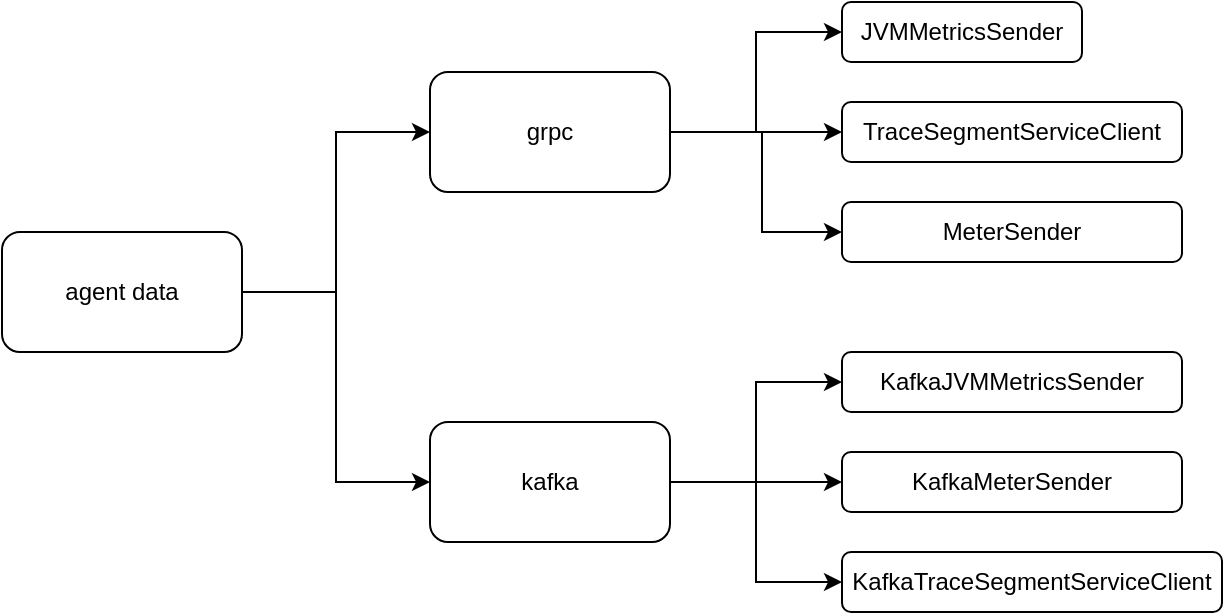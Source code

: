 <mxfile version="15.3.0" type="github">
  <diagram id="wxaeso3BTO3hlJIzFYQ7" name="Page-1">
    <mxGraphModel dx="1025" dy="592" grid="1" gridSize="10" guides="1" tooltips="1" connect="1" arrows="1" fold="1" page="1" pageScale="1" pageWidth="827" pageHeight="1169" math="0" shadow="0">
      <root>
        <mxCell id="0" />
        <mxCell id="1" parent="0" />
        <mxCell id="kzYSpkBcY4cZTi2Nwt4i-9" style="edgeStyle=orthogonalEdgeStyle;rounded=0;orthogonalLoop=1;jettySize=auto;html=1;exitX=1;exitY=0.5;exitDx=0;exitDy=0;entryX=0;entryY=0.5;entryDx=0;entryDy=0;" edge="1" parent="1" source="kzYSpkBcY4cZTi2Nwt4i-1" target="kzYSpkBcY4cZTi2Nwt4i-3">
          <mxGeometry relative="1" as="geometry" />
        </mxCell>
        <mxCell id="kzYSpkBcY4cZTi2Nwt4i-10" style="edgeStyle=orthogonalEdgeStyle;rounded=0;orthogonalLoop=1;jettySize=auto;html=1;exitX=1;exitY=0.5;exitDx=0;exitDy=0;entryX=0;entryY=0.5;entryDx=0;entryDy=0;" edge="1" parent="1" source="kzYSpkBcY4cZTi2Nwt4i-1" target="kzYSpkBcY4cZTi2Nwt4i-4">
          <mxGeometry relative="1" as="geometry" />
        </mxCell>
        <mxCell id="kzYSpkBcY4cZTi2Nwt4i-11" style="edgeStyle=orthogonalEdgeStyle;rounded=0;orthogonalLoop=1;jettySize=auto;html=1;exitX=1;exitY=0.5;exitDx=0;exitDy=0;" edge="1" parent="1" source="kzYSpkBcY4cZTi2Nwt4i-1" target="kzYSpkBcY4cZTi2Nwt4i-5">
          <mxGeometry relative="1" as="geometry">
            <Array as="points">
              <mxPoint x="460" y="240" />
              <mxPoint x="460" y="290" />
            </Array>
          </mxGeometry>
        </mxCell>
        <mxCell id="kzYSpkBcY4cZTi2Nwt4i-1" value="grpc" style="rounded=1;whiteSpace=wrap;html=1;" vertex="1" parent="1">
          <mxGeometry x="294" y="210" width="120" height="60" as="geometry" />
        </mxCell>
        <mxCell id="kzYSpkBcY4cZTi2Nwt4i-15" style="edgeStyle=orthogonalEdgeStyle;rounded=0;orthogonalLoop=1;jettySize=auto;html=1;exitX=1;exitY=0.5;exitDx=0;exitDy=0;entryX=0;entryY=0.5;entryDx=0;entryDy=0;" edge="1" parent="1" source="kzYSpkBcY4cZTi2Nwt4i-2" target="kzYSpkBcY4cZTi2Nwt4i-12">
          <mxGeometry relative="1" as="geometry" />
        </mxCell>
        <mxCell id="kzYSpkBcY4cZTi2Nwt4i-16" style="edgeStyle=orthogonalEdgeStyle;rounded=0;orthogonalLoop=1;jettySize=auto;html=1;exitX=1;exitY=0.5;exitDx=0;exitDy=0;entryX=0;entryY=0.5;entryDx=0;entryDy=0;" edge="1" parent="1" source="kzYSpkBcY4cZTi2Nwt4i-2" target="kzYSpkBcY4cZTi2Nwt4i-13">
          <mxGeometry relative="1" as="geometry" />
        </mxCell>
        <mxCell id="kzYSpkBcY4cZTi2Nwt4i-17" style="edgeStyle=orthogonalEdgeStyle;rounded=0;orthogonalLoop=1;jettySize=auto;html=1;exitX=1;exitY=0.5;exitDx=0;exitDy=0;entryX=0;entryY=0.5;entryDx=0;entryDy=0;" edge="1" parent="1" source="kzYSpkBcY4cZTi2Nwt4i-2" target="kzYSpkBcY4cZTi2Nwt4i-14">
          <mxGeometry relative="1" as="geometry" />
        </mxCell>
        <mxCell id="kzYSpkBcY4cZTi2Nwt4i-2" value="kafka" style="rounded=1;whiteSpace=wrap;html=1;" vertex="1" parent="1">
          <mxGeometry x="294" y="385" width="120" height="60" as="geometry" />
        </mxCell>
        <mxCell id="kzYSpkBcY4cZTi2Nwt4i-3" value="JVMMetricsSender" style="rounded=1;whiteSpace=wrap;html=1;" vertex="1" parent="1">
          <mxGeometry x="500" y="175" width="120" height="30" as="geometry" />
        </mxCell>
        <mxCell id="kzYSpkBcY4cZTi2Nwt4i-4" value="TraceSegmentServiceClient" style="rounded=1;whiteSpace=wrap;html=1;" vertex="1" parent="1">
          <mxGeometry x="500" y="225" width="170" height="30" as="geometry" />
        </mxCell>
        <mxCell id="kzYSpkBcY4cZTi2Nwt4i-5" value="MeterSender" style="rounded=1;whiteSpace=wrap;html=1;" vertex="1" parent="1">
          <mxGeometry x="500" y="275" width="170" height="30" as="geometry" />
        </mxCell>
        <mxCell id="kzYSpkBcY4cZTi2Nwt4i-7" style="edgeStyle=orthogonalEdgeStyle;rounded=0;orthogonalLoop=1;jettySize=auto;html=1;exitX=1;exitY=0.5;exitDx=0;exitDy=0;entryX=0;entryY=0.5;entryDx=0;entryDy=0;" edge="1" parent="1" source="kzYSpkBcY4cZTi2Nwt4i-6" target="kzYSpkBcY4cZTi2Nwt4i-1">
          <mxGeometry relative="1" as="geometry" />
        </mxCell>
        <mxCell id="kzYSpkBcY4cZTi2Nwt4i-8" style="edgeStyle=orthogonalEdgeStyle;rounded=0;orthogonalLoop=1;jettySize=auto;html=1;exitX=1;exitY=0.5;exitDx=0;exitDy=0;entryX=0;entryY=0.5;entryDx=0;entryDy=0;" edge="1" parent="1" source="kzYSpkBcY4cZTi2Nwt4i-6" target="kzYSpkBcY4cZTi2Nwt4i-2">
          <mxGeometry relative="1" as="geometry" />
        </mxCell>
        <mxCell id="kzYSpkBcY4cZTi2Nwt4i-6" value="agent data" style="rounded=1;whiteSpace=wrap;html=1;" vertex="1" parent="1">
          <mxGeometry x="80" y="290" width="120" height="60" as="geometry" />
        </mxCell>
        <mxCell id="kzYSpkBcY4cZTi2Nwt4i-12" value="KafkaJVMMetricsSender" style="rounded=1;whiteSpace=wrap;html=1;" vertex="1" parent="1">
          <mxGeometry x="500" y="350" width="170" height="30" as="geometry" />
        </mxCell>
        <mxCell id="kzYSpkBcY4cZTi2Nwt4i-13" value="KafkaMeterSender" style="rounded=1;whiteSpace=wrap;html=1;" vertex="1" parent="1">
          <mxGeometry x="500" y="400" width="170" height="30" as="geometry" />
        </mxCell>
        <mxCell id="kzYSpkBcY4cZTi2Nwt4i-14" value="KafkaTraceSegmentServiceClient" style="rounded=1;whiteSpace=wrap;html=1;" vertex="1" parent="1">
          <mxGeometry x="500" y="450" width="190" height="30" as="geometry" />
        </mxCell>
      </root>
    </mxGraphModel>
  </diagram>
</mxfile>
